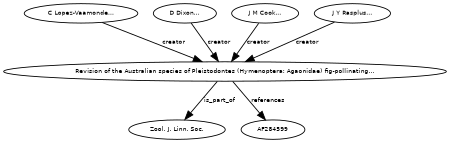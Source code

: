 digraph G {
size="3,3";
node [fontsize=7, fontname="Helvetica"];
edge [fontsize=7, fontname="Helvetica"];
node0 [label="Revision of the Australian species of Pleistodontes (Hymenoptera: Agaonidae) fig-pollinating...", width=0.27433100247,height=0.27433100247];
node1 [label="C Lopez-Vaamonde...", width=0.27433100247,height=0.27433100247];
node2 [label="D Dixon...", width=0.27433100247,height=0.27433100247];
node3 [label="J M Cook...", width=0.27433100247,height=0.27433100247];
node4 [label="J Y Rasplus...", width=0.27433100247,height=0.27433100247];
node5 [label="Zool. J. Linn. Soc.", width=0.27433100247,height=0.27433100247];
node6 [label="AF284599", width=0.27433100247,height=0.27433100247];
node1 -> node0 [label="creator"];
node2 -> node0 [label="creator"];
node3 -> node0 [label="creator"];
node4 -> node0 [label="creator"];
node0 -> node5 [label="is_part_of"];
node0 -> node6 [label="references"];
}

